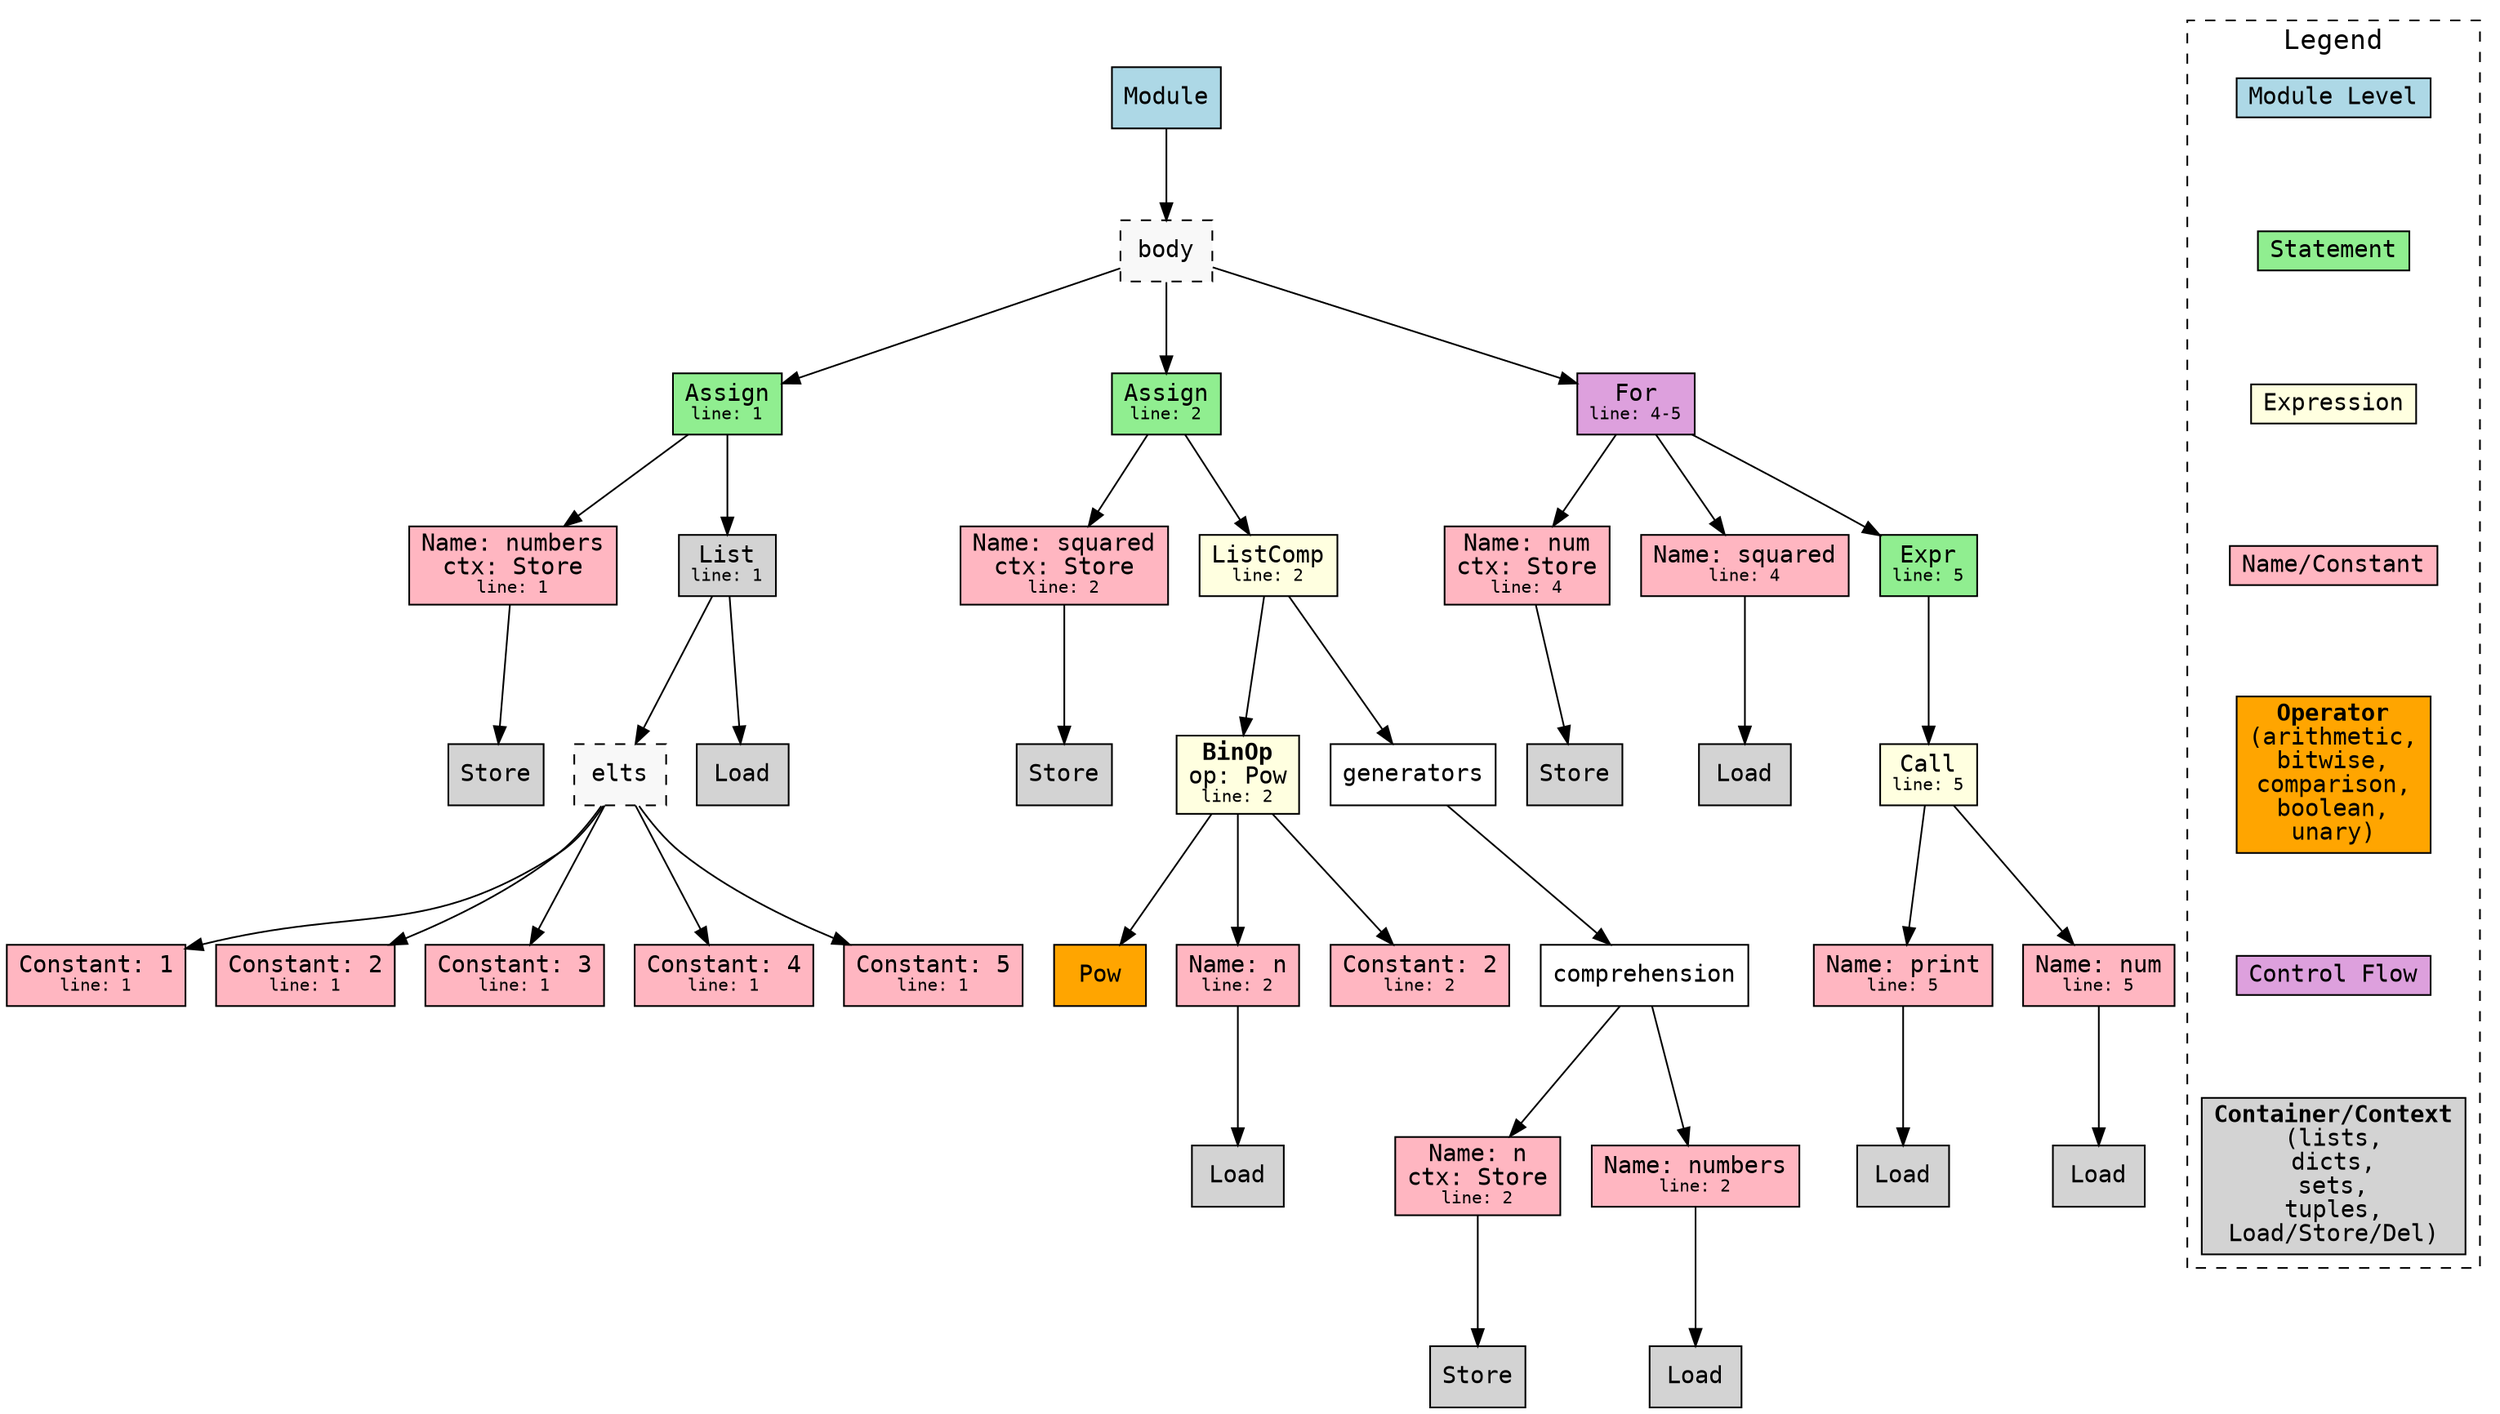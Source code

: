 digraph ast {
	node [fontname=Consolas margin="0.1,0.05" shape=box]
	graph [rankdir=TB ranksep=0.75]
	edge [fontname=Consolas fontsize=10]
	node_1 [label=<Module> fillcolor=lightblue shape=box style=filled]
	node_2 [label=<body> fillcolor="#f8f8f8" shape=box style="filled,dashed"]
	node_1 -> node_2
	node_3 [label=<Assign<BR/><FONT POINT-SIZE="10">line: 1</FONT>> fillcolor=lightgreen shape=box style=filled]
	node_2 -> node_3
	node_4 [label=<Name: numbers<BR/>ctx: Store<BR/><FONT POINT-SIZE="10">line: 1</FONT>> fillcolor=lightpink shape=box style=filled]
	node_3 -> node_4
	node_5 [label=<Store> fillcolor=lightgrey shape=box style=filled]
	node_4 -> node_5
	node_6 [label=<List<BR/><FONT POINT-SIZE="10">line: 1</FONT>> fillcolor=lightgrey shape=box style=filled]
	node_3 -> node_6
	node_7 [label=<elts> fillcolor="#f8f8f8" shape=box style="filled,dashed"]
	node_6 -> node_7
	node_8 [label=<Constant: 1<BR/><FONT POINT-SIZE="10">line: 1</FONT>> fillcolor=lightpink shape=box style=filled]
	node_7 -> node_8
	node_9 [label=<Constant: 2<BR/><FONT POINT-SIZE="10">line: 1</FONT>> fillcolor=lightpink shape=box style=filled]
	node_7 -> node_9
	node_10 [label=<Constant: 3<BR/><FONT POINT-SIZE="10">line: 1</FONT>> fillcolor=lightpink shape=box style=filled]
	node_7 -> node_10
	node_11 [label=<Constant: 4<BR/><FONT POINT-SIZE="10">line: 1</FONT>> fillcolor=lightpink shape=box style=filled]
	node_7 -> node_11
	node_12 [label=<Constant: 5<BR/><FONT POINT-SIZE="10">line: 1</FONT>> fillcolor=lightpink shape=box style=filled]
	node_7 -> node_12
	node_13 [label=<Load> fillcolor=lightgrey shape=box style=filled]
	node_6 -> node_13
	node_14 [label=<Assign<BR/><FONT POINT-SIZE="10">line: 2</FONT>> fillcolor=lightgreen shape=box style=filled]
	node_2 -> node_14
	node_15 [label=<Name: squared<BR/>ctx: Store<BR/><FONT POINT-SIZE="10">line: 2</FONT>> fillcolor=lightpink shape=box style=filled]
	node_14 -> node_15
	node_16 [label=<Store> fillcolor=lightgrey shape=box style=filled]
	node_15 -> node_16
	node_17 [label=<ListComp<BR/><FONT POINT-SIZE="10">line: 2</FONT>> fillcolor=lightyellow shape=box style=filled]
	node_14 -> node_17
	node_18 [label=<<B>BinOp</B><BR/>op: Pow<BR/><FONT POINT-SIZE="10">line: 2</FONT>> fillcolor=lightyellow shape=box style=filled]
	node_17 -> node_18
	node_19 [label=<Pow> fillcolor=orange shape=box style=filled]
	node_18 -> node_19
	node_20 [label=<Name: n<BR/><FONT POINT-SIZE="10">line: 2</FONT>> fillcolor=lightpink shape=box style=filled]
	node_18 -> node_20
	node_21 [label=<Load> fillcolor=lightgrey shape=box style=filled]
	node_20 -> node_21
	node_22 [label=<Constant: 2<BR/><FONT POINT-SIZE="10">line: 2</FONT>> fillcolor=lightpink shape=box style=filled]
	node_18 -> node_22
	node_23 [label=<generators> fillcolor=white shape=box style=filled]
	node_17 -> node_23
	node_24 [label=<comprehension> fillcolor=white shape=box style=filled]
	node_23 -> node_24
	node_25 [label=<Name: n<BR/>ctx: Store<BR/><FONT POINT-SIZE="10">line: 2</FONT>> fillcolor=lightpink shape=box style=filled]
	node_24 -> node_25
	node_26 [label=<Store> fillcolor=lightgrey shape=box style=filled]
	node_25 -> node_26
	node_27 [label=<Name: numbers<BR/><FONT POINT-SIZE="10">line: 2</FONT>> fillcolor=lightpink shape=box style=filled]
	node_24 -> node_27
	node_28 [label=<Load> fillcolor=lightgrey shape=box style=filled]
	node_27 -> node_28
	node_29 [label=<For<BR/><FONT POINT-SIZE="10">line: 4-5</FONT>> fillcolor=plum shape=box style=filled]
	node_2 -> node_29
	node_30 [label=<Name: num<BR/>ctx: Store<BR/><FONT POINT-SIZE="10">line: 4</FONT>> fillcolor=lightpink shape=box style=filled]
	node_29 -> node_30
	node_31 [label=<Store> fillcolor=lightgrey shape=box style=filled]
	node_30 -> node_31
	node_32 [label=<Name: squared<BR/><FONT POINT-SIZE="10">line: 4</FONT>> fillcolor=lightpink shape=box style=filled]
	node_29 -> node_32
	node_33 [label=<Load> fillcolor=lightgrey shape=box style=filled]
	node_32 -> node_33
	node_34 [label=<Expr<BR/><FONT POINT-SIZE="10">line: 5</FONT>> fillcolor=lightgreen shape=box style=filled]
	node_29 -> node_34
	node_35 [label=<Call<BR/><FONT POINT-SIZE="10">line: 5</FONT>> fillcolor=lightyellow shape=box style=filled]
	node_34 -> node_35
	node_36 [label=<Name: print<BR/><FONT POINT-SIZE="10">line: 5</FONT>> fillcolor=lightpink shape=box style=filled]
	node_35 -> node_36
	node_37 [label=<Load> fillcolor=lightgrey shape=box style=filled]
	node_36 -> node_37
	node_38 [label=<Name: num<BR/><FONT POINT-SIZE="10">line: 5</FONT>> fillcolor=lightpink shape=box style=filled]
	node_35 -> node_38
	node_39 [label=<Load> fillcolor=lightgrey shape=box style=filled]
	node_38 -> node_39
	legend_anchor [label="" height=0.01 shape=point style=invis width=0.01]
	subgraph cluster_legend {
		fontname=Consolas fontsize=16 label=Legend style=dashed
		node [fontname=Consolas height=0.3 shape=box style=filled width=1]
		legend_Module [label=<Module Level> fillcolor=lightblue]
		legend_FunctionDef [label=<Statement> fillcolor=lightgreen]
		legend_BinOp [label=<Expression> fillcolor=lightyellow]
		legend_Name [label=<Name/Constant> fillcolor=lightpink]
		legend_Add [label=<<B>Operator</B><BR/>(arithmetic,<BR/>bitwise,<BR/>comparison,<BR/>boolean,<BR/>unary)> fillcolor=orange]
		legend_If [label=<Control Flow> fillcolor=plum]
		legend_List [label=<<B>Container/Context</B><BR/>(lists,<BR/>dicts,<BR/>sets,<BR/>tuples,<BR/>Load/Store/Del)> fillcolor=lightgrey]
		rank=same
		legend_Module -> legend_FunctionDef [style=invis]
		legend_FunctionDef -> legend_BinOp [style=invis]
		legend_BinOp -> legend_Name [style=invis]
		legend_Name -> legend_Add [style=invis]
		legend_Add -> legend_If [style=invis]
		legend_If -> legend_List [style=invis]
	}
	rank=same
	legend_anchor -> legend_Module [constraint=false style=invis]
}
